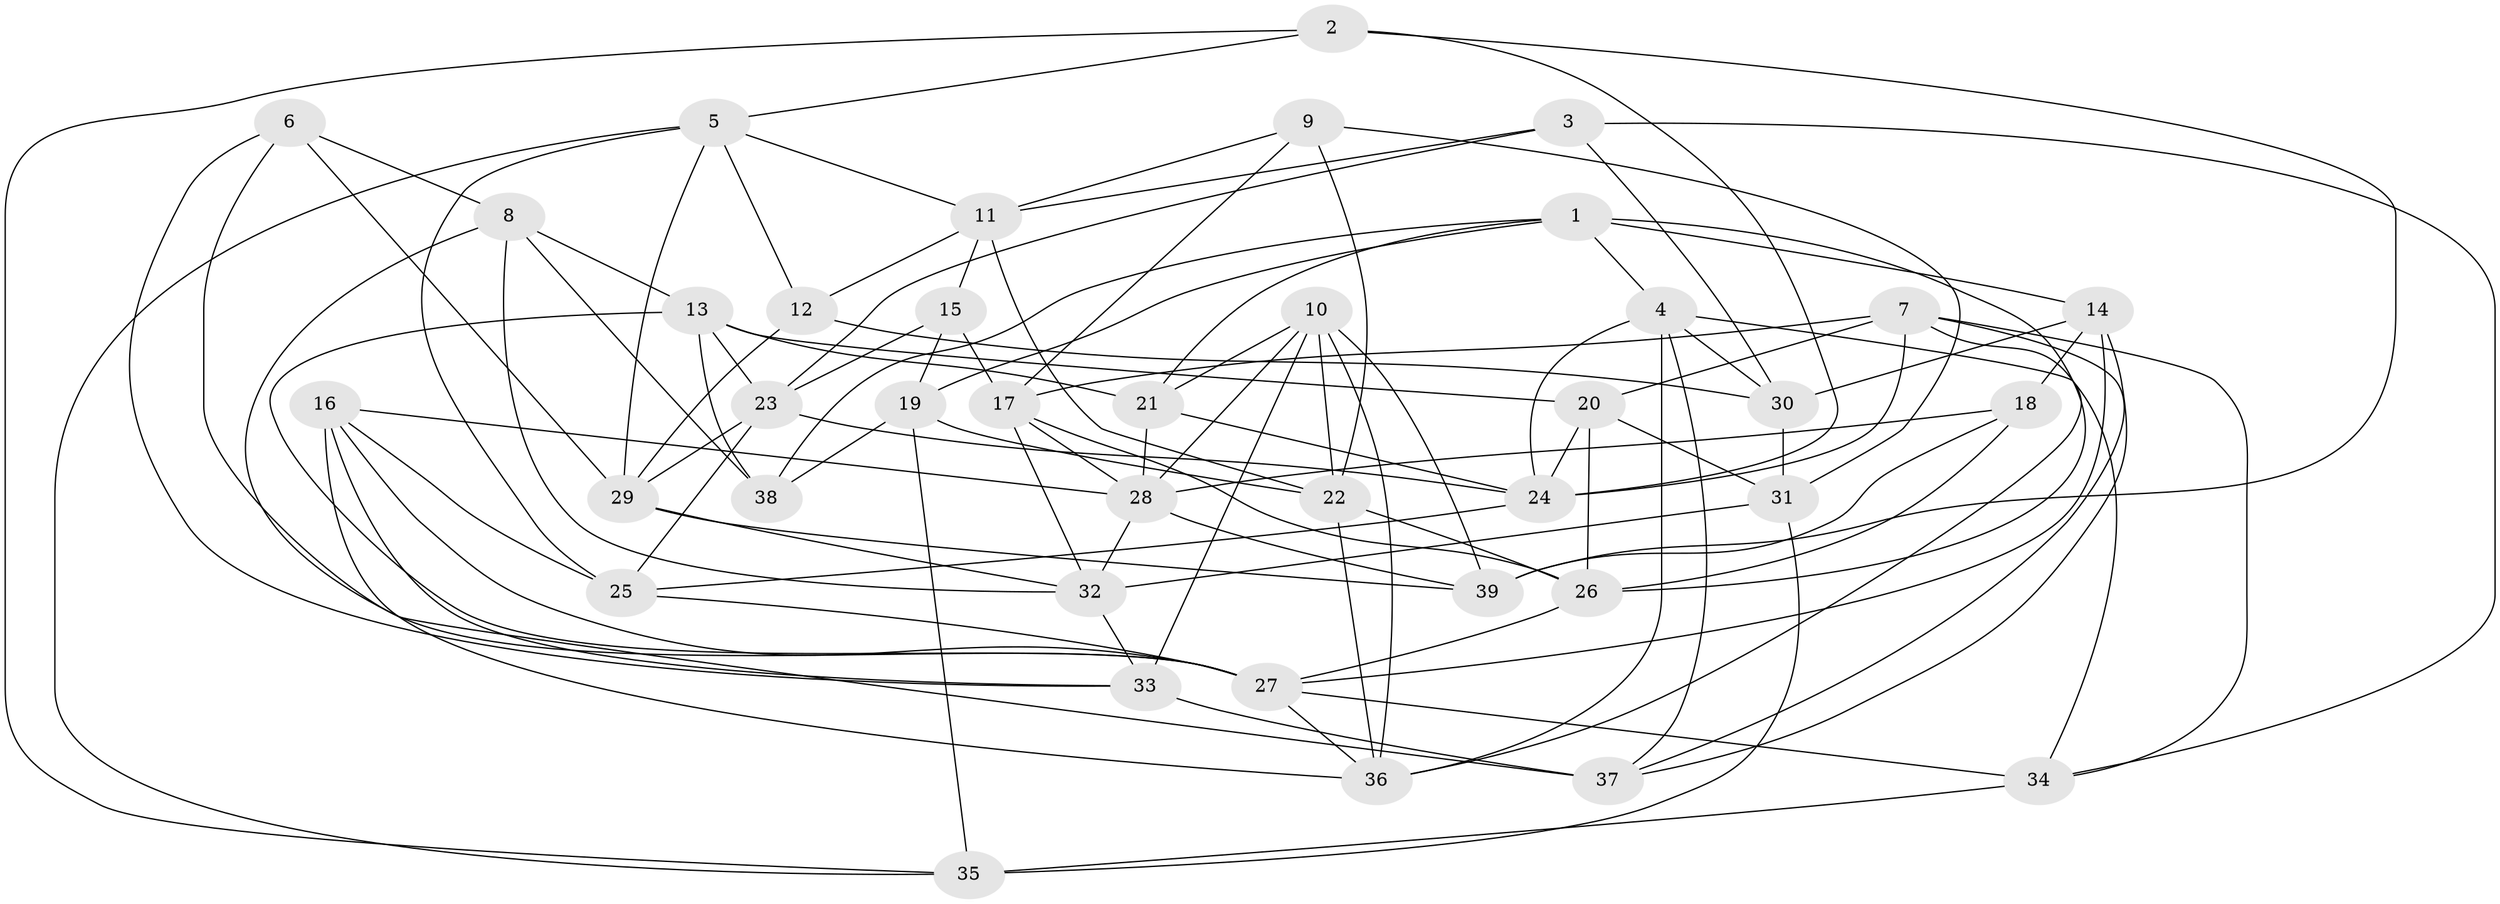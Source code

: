// original degree distribution, {4: 1.0}
// Generated by graph-tools (version 1.1) at 2025/03/03/09/25 03:03:01]
// undirected, 39 vertices, 104 edges
graph export_dot {
graph [start="1"]
  node [color=gray90,style=filled];
  1;
  2;
  3;
  4;
  5;
  6;
  7;
  8;
  9;
  10;
  11;
  12;
  13;
  14;
  15;
  16;
  17;
  18;
  19;
  20;
  21;
  22;
  23;
  24;
  25;
  26;
  27;
  28;
  29;
  30;
  31;
  32;
  33;
  34;
  35;
  36;
  37;
  38;
  39;
  1 -- 4 [weight=1.0];
  1 -- 14 [weight=1.0];
  1 -- 19 [weight=1.0];
  1 -- 21 [weight=1.0];
  1 -- 26 [weight=1.0];
  1 -- 38 [weight=1.0];
  2 -- 5 [weight=1.0];
  2 -- 24 [weight=1.0];
  2 -- 35 [weight=1.0];
  2 -- 39 [weight=1.0];
  3 -- 11 [weight=1.0];
  3 -- 23 [weight=1.0];
  3 -- 30 [weight=1.0];
  3 -- 34 [weight=1.0];
  4 -- 24 [weight=1.0];
  4 -- 30 [weight=1.0];
  4 -- 34 [weight=1.0];
  4 -- 36 [weight=1.0];
  4 -- 37 [weight=1.0];
  5 -- 11 [weight=1.0];
  5 -- 12 [weight=1.0];
  5 -- 25 [weight=1.0];
  5 -- 29 [weight=1.0];
  5 -- 35 [weight=1.0];
  6 -- 8 [weight=1.0];
  6 -- 27 [weight=1.0];
  6 -- 29 [weight=1.0];
  6 -- 33 [weight=1.0];
  7 -- 17 [weight=1.0];
  7 -- 20 [weight=1.0];
  7 -- 24 [weight=1.0];
  7 -- 34 [weight=1.0];
  7 -- 36 [weight=1.0];
  7 -- 37 [weight=1.0];
  8 -- 13 [weight=1.0];
  8 -- 32 [weight=1.0];
  8 -- 37 [weight=1.0];
  8 -- 38 [weight=2.0];
  9 -- 11 [weight=1.0];
  9 -- 17 [weight=1.0];
  9 -- 22 [weight=1.0];
  9 -- 31 [weight=1.0];
  10 -- 21 [weight=1.0];
  10 -- 22 [weight=1.0];
  10 -- 28 [weight=1.0];
  10 -- 33 [weight=1.0];
  10 -- 36 [weight=1.0];
  10 -- 39 [weight=1.0];
  11 -- 12 [weight=1.0];
  11 -- 15 [weight=1.0];
  11 -- 22 [weight=1.0];
  12 -- 29 [weight=1.0];
  12 -- 30 [weight=1.0];
  13 -- 20 [weight=1.0];
  13 -- 21 [weight=1.0];
  13 -- 23 [weight=1.0];
  13 -- 27 [weight=1.0];
  13 -- 38 [weight=1.0];
  14 -- 18 [weight=1.0];
  14 -- 27 [weight=1.0];
  14 -- 30 [weight=2.0];
  14 -- 37 [weight=1.0];
  15 -- 17 [weight=1.0];
  15 -- 19 [weight=1.0];
  15 -- 23 [weight=1.0];
  16 -- 25 [weight=2.0];
  16 -- 27 [weight=1.0];
  16 -- 28 [weight=1.0];
  16 -- 33 [weight=1.0];
  16 -- 36 [weight=1.0];
  17 -- 26 [weight=1.0];
  17 -- 28 [weight=1.0];
  17 -- 32 [weight=1.0];
  18 -- 26 [weight=1.0];
  18 -- 28 [weight=2.0];
  18 -- 39 [weight=2.0];
  19 -- 22 [weight=1.0];
  19 -- 35 [weight=1.0];
  19 -- 38 [weight=2.0];
  20 -- 24 [weight=1.0];
  20 -- 26 [weight=1.0];
  20 -- 31 [weight=2.0];
  21 -- 24 [weight=2.0];
  21 -- 28 [weight=1.0];
  22 -- 26 [weight=1.0];
  22 -- 36 [weight=1.0];
  23 -- 24 [weight=1.0];
  23 -- 25 [weight=1.0];
  23 -- 29 [weight=1.0];
  24 -- 25 [weight=1.0];
  25 -- 27 [weight=1.0];
  26 -- 27 [weight=1.0];
  27 -- 34 [weight=1.0];
  27 -- 36 [weight=1.0];
  28 -- 32 [weight=1.0];
  28 -- 39 [weight=1.0];
  29 -- 32 [weight=1.0];
  29 -- 39 [weight=1.0];
  30 -- 31 [weight=1.0];
  31 -- 32 [weight=1.0];
  31 -- 35 [weight=1.0];
  32 -- 33 [weight=1.0];
  33 -- 37 [weight=2.0];
  34 -- 35 [weight=2.0];
}
